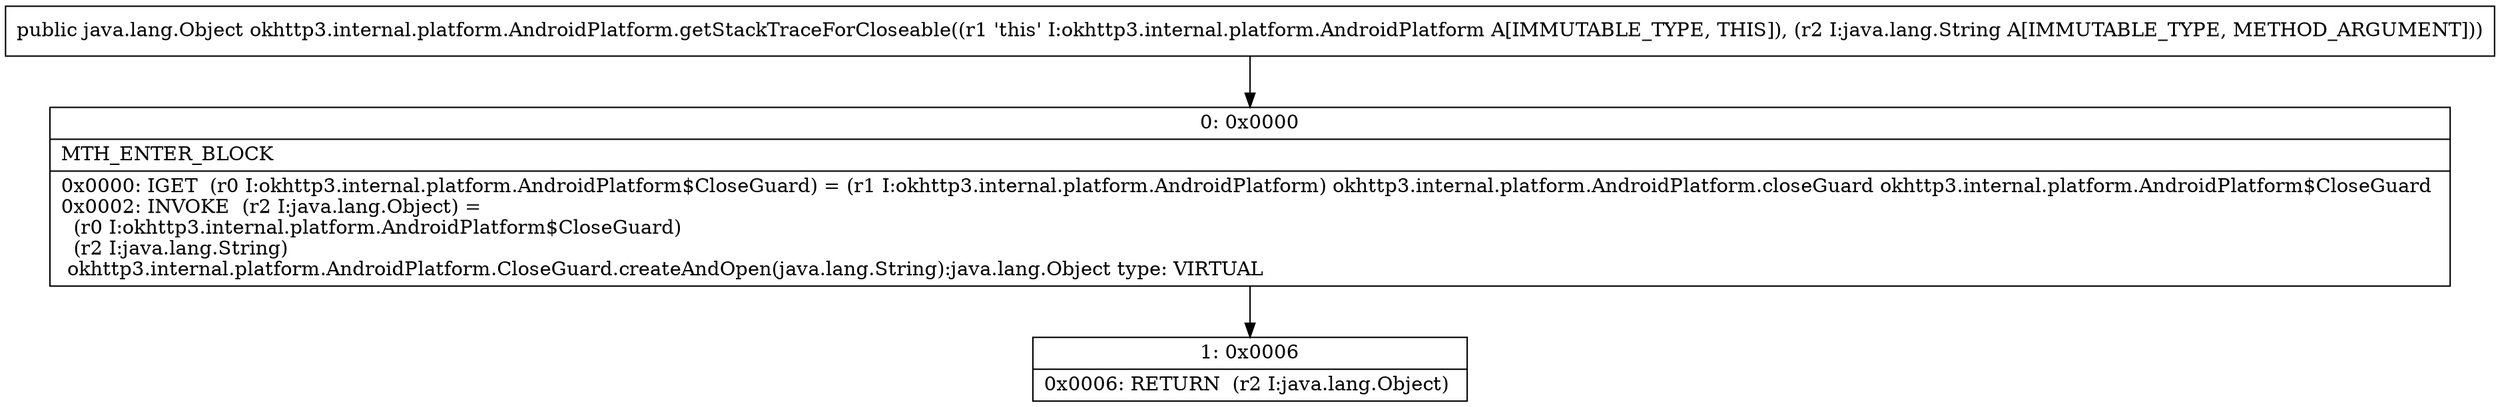 digraph "CFG forokhttp3.internal.platform.AndroidPlatform.getStackTraceForCloseable(Ljava\/lang\/String;)Ljava\/lang\/Object;" {
Node_0 [shape=record,label="{0\:\ 0x0000|MTH_ENTER_BLOCK\l|0x0000: IGET  (r0 I:okhttp3.internal.platform.AndroidPlatform$CloseGuard) = (r1 I:okhttp3.internal.platform.AndroidPlatform) okhttp3.internal.platform.AndroidPlatform.closeGuard okhttp3.internal.platform.AndroidPlatform$CloseGuard \l0x0002: INVOKE  (r2 I:java.lang.Object) = \l  (r0 I:okhttp3.internal.platform.AndroidPlatform$CloseGuard)\l  (r2 I:java.lang.String)\l okhttp3.internal.platform.AndroidPlatform.CloseGuard.createAndOpen(java.lang.String):java.lang.Object type: VIRTUAL \l}"];
Node_1 [shape=record,label="{1\:\ 0x0006|0x0006: RETURN  (r2 I:java.lang.Object) \l}"];
MethodNode[shape=record,label="{public java.lang.Object okhttp3.internal.platform.AndroidPlatform.getStackTraceForCloseable((r1 'this' I:okhttp3.internal.platform.AndroidPlatform A[IMMUTABLE_TYPE, THIS]), (r2 I:java.lang.String A[IMMUTABLE_TYPE, METHOD_ARGUMENT])) }"];
MethodNode -> Node_0;
Node_0 -> Node_1;
}

